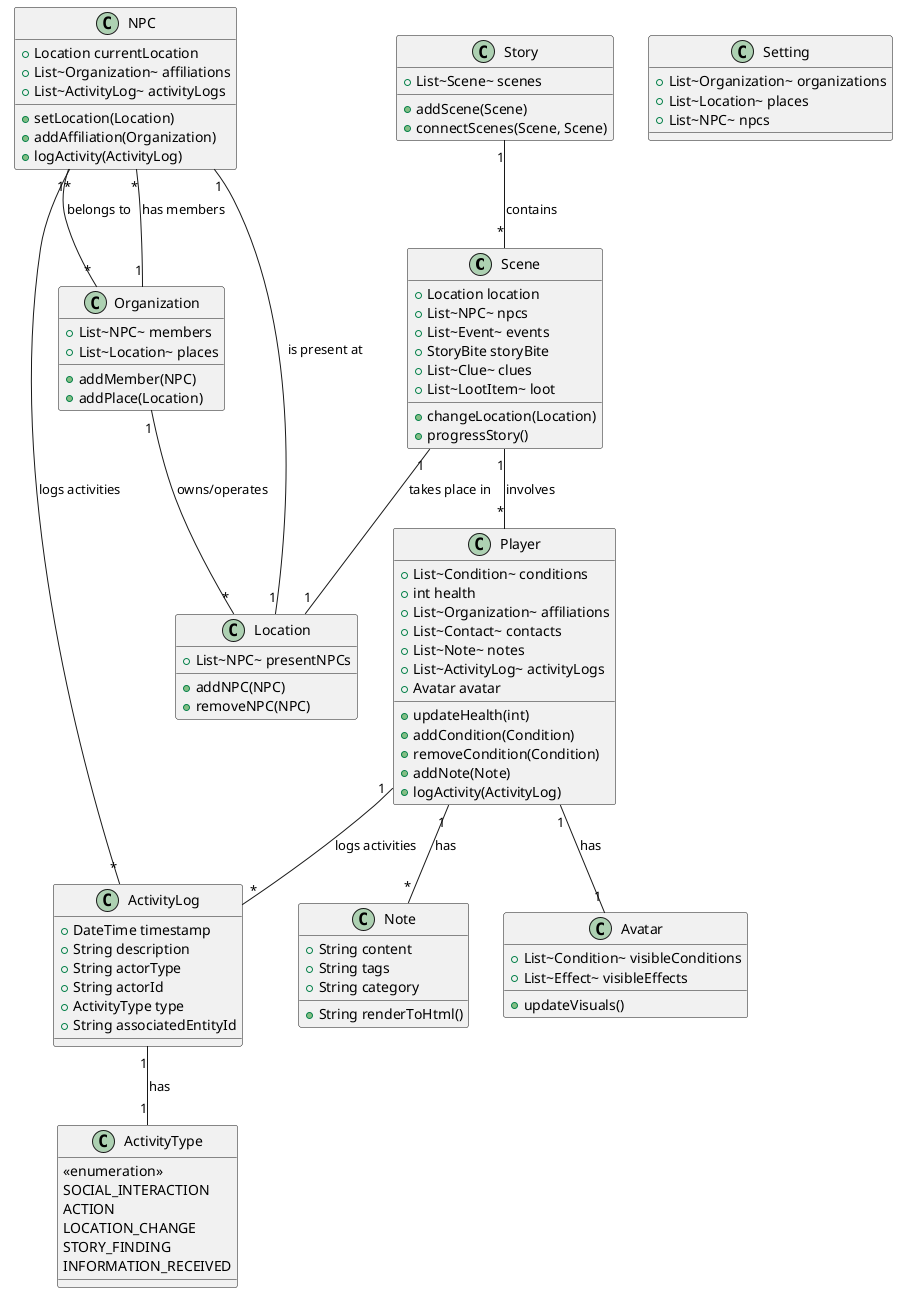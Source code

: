 @startuml
'https://plantuml.com/class-diagram
 class Scene {
        +Location location
        +List~NPC~ npcs
        +List~Event~ events
        +StoryBite storyBite
        +List~Clue~ clues
        +List~LootItem~ loot
        +changeLocation(Location)
        +progressStory()
    }
    class Player {
        +List~Condition~ conditions
        +int health
        +List~Organization~ affiliations
        +List~Contact~ contacts
        +List~Note~ notes
        +List~ActivityLog~ activityLogs
        +Avatar avatar
        +updateHealth(int)
        +addCondition(Condition)
        +removeCondition(Condition)
        +addNote(Note)
        +logActivity(ActivityLog)
    }
    class NPC {
        +Location currentLocation
        +List~Organization~ affiliations
        +List~ActivityLog~ activityLogs
        +setLocation(Location)
        +addAffiliation(Organization)
        +logActivity(ActivityLog)
    }
    class ActivityLog {
        +DateTime timestamp
        +String description
        +String actorType
        +String actorId
        +ActivityType type
        +String associatedEntityId
    }
    class ActivityType {
        <<enumeration>>
        SOCIAL_INTERACTION
        ACTION
        LOCATION_CHANGE
        STORY_FINDING
        INFORMATION_RECEIVED
    }
    class Note {
        +String content
        +String tags
        +String category
        +String renderToHtml()
    }
    class Setting {
        +List~Organization~ organizations
        +List~Location~ places
        +List~NPC~ npcs
    }
    class Story {
        +List~Scene~ scenes
        +addScene(Scene)
        +connectScenes(Scene, Scene)
    }
    class Organization {
        +List~NPC~ members
        +List~Location~ places
        +addMember(NPC)
        +addPlace(Location)
    }
    class Location {
        +List~NPC~ presentNPCs
        +addNPC(NPC)
        +removeNPC(NPC)
    }
    class Avatar {
        +List~Condition~ visibleConditions
        +List~Effect~ visibleEffects
        +updateVisuals()
    }

    Story "1" -- "*" Scene : contains
    Scene "1" -- "*" Player : involves
    Scene "1" -- "1" Location : takes place in
    Organization "1" -- "*" NPC : has members
    Organization "1" -- "*" Location : owns/operates
    NPC "1" -- "1" Location : is present at
    NPC "*" -- "*" Organization : belongs to
    Player "1" -- "*" Note : has
    Player "1" -- "*" ActivityLog : logs activities
    NPC "1" -- "*" ActivityLog : logs activities
    ActivityLog "1" -- "1" ActivityType : has
    Player "1" -- "1" Avatar : has
@enduml